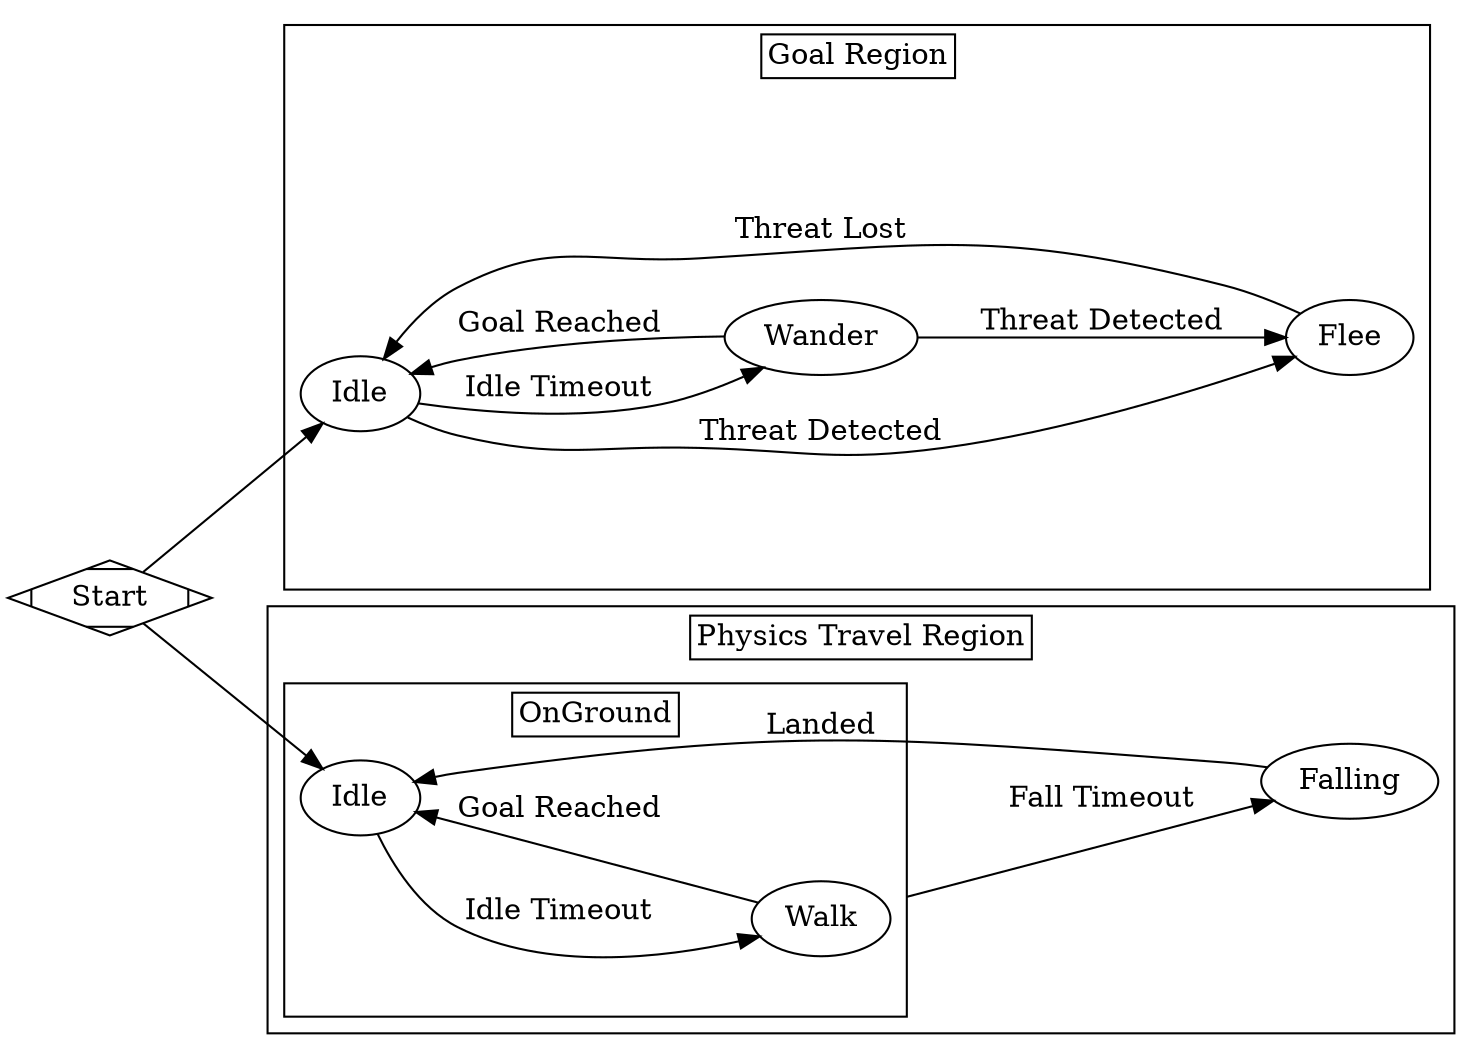 // REM - the Rat Emulation Machine
// State Control Flow - Graphviz Dot
// Directed Graph
digraph G {
    rankdir=LR; // Left to Right, instead of Top to Bottom
    nodesep=.55; // Ensure nodes are separated by at least .55... units?
    overlap=false; // Nodes are not allowed to overlap.
    compound=true; // Allow edges between clusters
    
    subgraph CLUSTER_GR {
        // Subgraph attributes.
        shape = plaintext;
        label = <
            <TABLE BORDER="0" CELLBORDER="1" CELLSPACING="0">
                <TR><TD PORT="name">Goal Region</TD></TR>
            </TABLE>
        >;
        
        // Declare our nodes ahead of time
        GR_IDLE [label = "Idle"];
        GR_WANDER [label = "Wander"];
        GR_FLEE [label = "Flee"];
        
        // Establish the ranks
        {rank = same; GR_IDLE; }
        {rank = same; GR_WANDER;}
        {rank = same; GR_FLEE;}
        
        // Idle to Wander Edge
        edge [label = "Idle Timeout"];
        GR_IDLE -> GR_WANDER;
        // Wander to Idle Edge
        edge [label = "Goal Reached"];
        GR_WANDER -> GR_IDLE;
        // to Flee Edges
        edge [label = "Threat Detected"];
        GR_IDLE -> GR_FLEE;
        GR_WANDER -> GR_FLEE;
        // Flee to Idle
        edge [label = "Threat Lost"];
        GR_FLEE -> GR_IDLE;
    }

    subgraph CLUSTER_PTR {
        // Subgraph attributes.
        shape = plaintext;
        label = <
            <TABLE BORDER="0" CELLBORDER="1" CELLSPACING="0">
                <TR><TD PORT="name">Physics Travel Region</TD></TR>
            </TABLE>
        >;
        
        // Declare our nodes ahead of time
        PTR_FALLING [label = "Falling"];
        
        subgraph CLUSTER_PTR_ONGROUND {
            // Subgraph attributes.
            shape = plaintext;
            label = <
                <TABLE BORDER="0" CELLBORDER="1" CELLSPACING="0">
                    <TR><TD PORT="name">OnGround</TD></TR>
                </TABLE>
            >;
            
            // Declare our nodes ahead of time
            PTR_OG_IDLE [label = "Idle"];
            PTR_OG_WALK [label = "Walk"];
            
            // Establish the ranks
            {rank = same; PTR_OG_IDLE; }
            {rank = same; PTR_OG_WALK;}
            
            // Idle to Walk Edge
            edge [label = "Idle Timeout"];
            PTR_OG_IDLE -> PTR_OG_WALK;
            // Walk to Idle Edge
            edge [label = "Goal Reached"];
            PTR_OG_WALK -> PTR_OG_IDLE;
        }
        
        PTR_FALLING -> PTR_OG_IDLE [label = "Landed"];
        PTR_OG_WALK -> PTR_FALLING [ltail=CLUSTER_PTR_ONGROUND, label = "Fall Timeout"];
    }
    
    // We start at start!
    Start [shape=Mdiamond];
    // Start goes to both idles!
    Start -> PTR_OG_IDLE;
    Start -> GR_IDLE;
}
